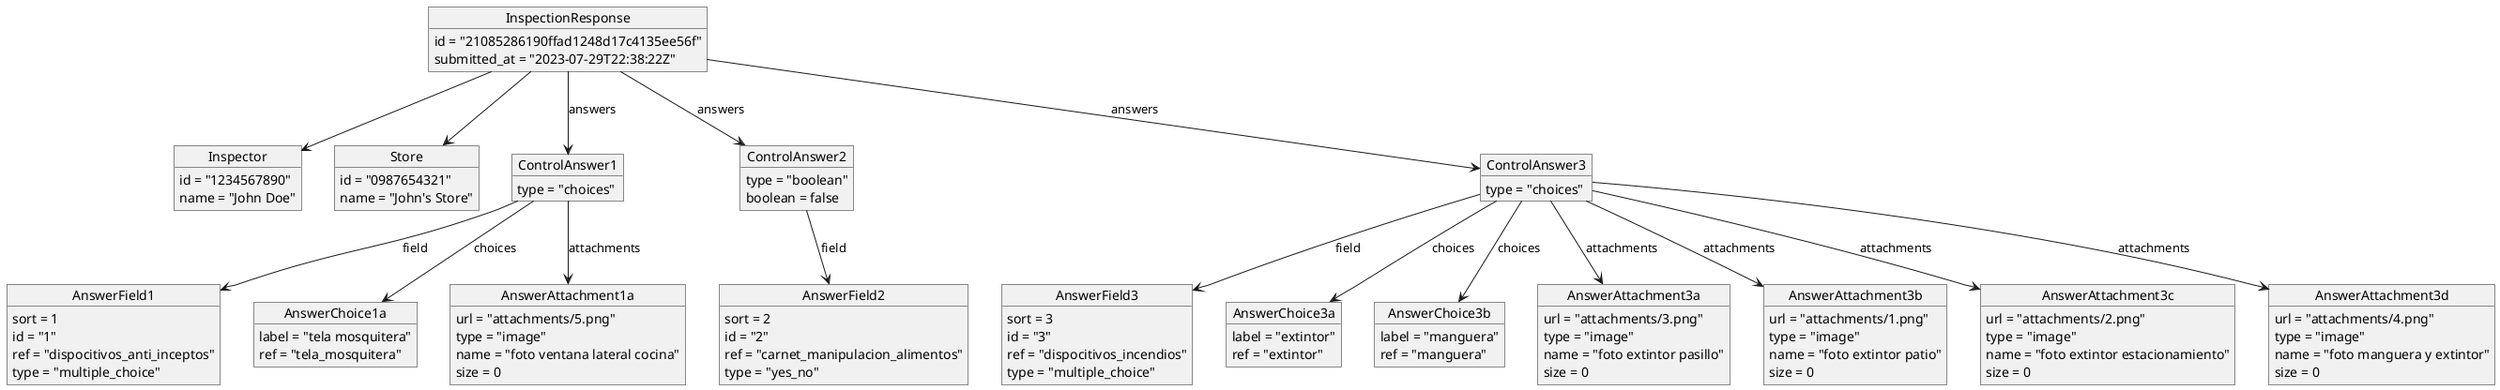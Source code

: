 @startuml

object "InspectionResponse" as ir {
  id = "21085286190ffad1248d17c4135ee56f"
  submitted_at = "2023-07-29T22:38:22Z"
}

object "Inspector" as inspector {
  id = "1234567890"
  name = "John Doe"
}

object "Store" as store {
  id = "0987654321"
  name = "John's Store"
}

object "ControlAnswer1" as answer1 {
  type = "choices"
}

object "AnswerField1" as field1 {
  sort = 1
  id = "1"
  ref = "dispocitivos_anti_inceptos"
  type = "multiple_choice"
}

object "AnswerChoice1a" as choice1a {
  label = "tela mosquitera"
  ref = "tela_mosquitera"
}

object "AnswerAttachment1a" as attachment1a {
  url = "attachments/5.png"
  type = "image"
  name = "foto ventana lateral cocina"
  size = 0
}

object "ControlAnswer2" as answer2 {
  type = "boolean"
  boolean = false
}

object "AnswerField2" as field2 {
  sort = 2
  id = "2"
  ref = "carnet_manipulacion_alimentos"
  type = "yes_no"
}

object "ControlAnswer3" as answer3 {
  type = "choices"
}

object "AnswerField3" as field3 {
  sort = 3
  id = "3"
  ref = "dispocitivos_incendios"
  type = "multiple_choice"
}

object "AnswerChoice3a" as choice3a {
  label = "extintor"
  ref = "extintor"
}

object "AnswerChoice3b" as choice3b {
  label = "manguera"
  ref = "manguera"
}

object "AnswerAttachment3a" as attachment3a {
  url = "attachments/3.png"
  type = "image"
  name = "foto extintor pasillo"
  size = 0
}

object "AnswerAttachment3b" as attachment3b {
  url = "attachments/1.png"
  type = "image"
  name = "foto extintor patio"
  size = 0
}

object "AnswerAttachment3c" as attachment3c {
  url = "attachments/2.png"
  type = "image"
  name = "foto extintor estacionamiento"
  size = 0
}

object "AnswerAttachment3d" as attachment3d {
  url = "attachments/4.png"
  type = "image"
  name = "foto manguera y extintor"
  size = 0
}

ir --> inspector
ir --> store
ir --> answer1 : answers
ir --> answer2 : answers
ir --> answer3 : answers

answer1 --> field1 : field
answer1 --> choice1a : choices
answer1 --> attachment1a : attachments

answer2 --> field2 : field

answer3 --> field3 : field
answer3 --> choice3a : choices
answer3 --> choice3b : choices
answer3 --> attachment3a : attachments
answer3 --> attachment3b : attachments
answer3 --> attachment3c : attachments
answer3 --> attachment3d : attachments

@enduml
